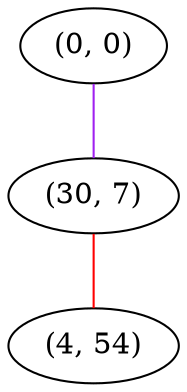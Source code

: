 graph "" {
"(0, 0)";
"(30, 7)";
"(4, 54)";
"(0, 0)" -- "(30, 7)"  [color=purple, key=0, weight=4];
"(30, 7)" -- "(4, 54)"  [color=red, key=0, weight=1];
}
